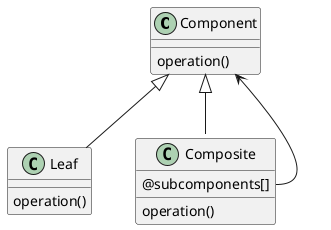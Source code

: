 @startuml

class Component {
  operation()
}

class Leaf extends Component {
  operation()
}

class Composite extends Component {
  @subcomponents[]
  operation()
}

Composite::subcomponents --> Component

@enduml